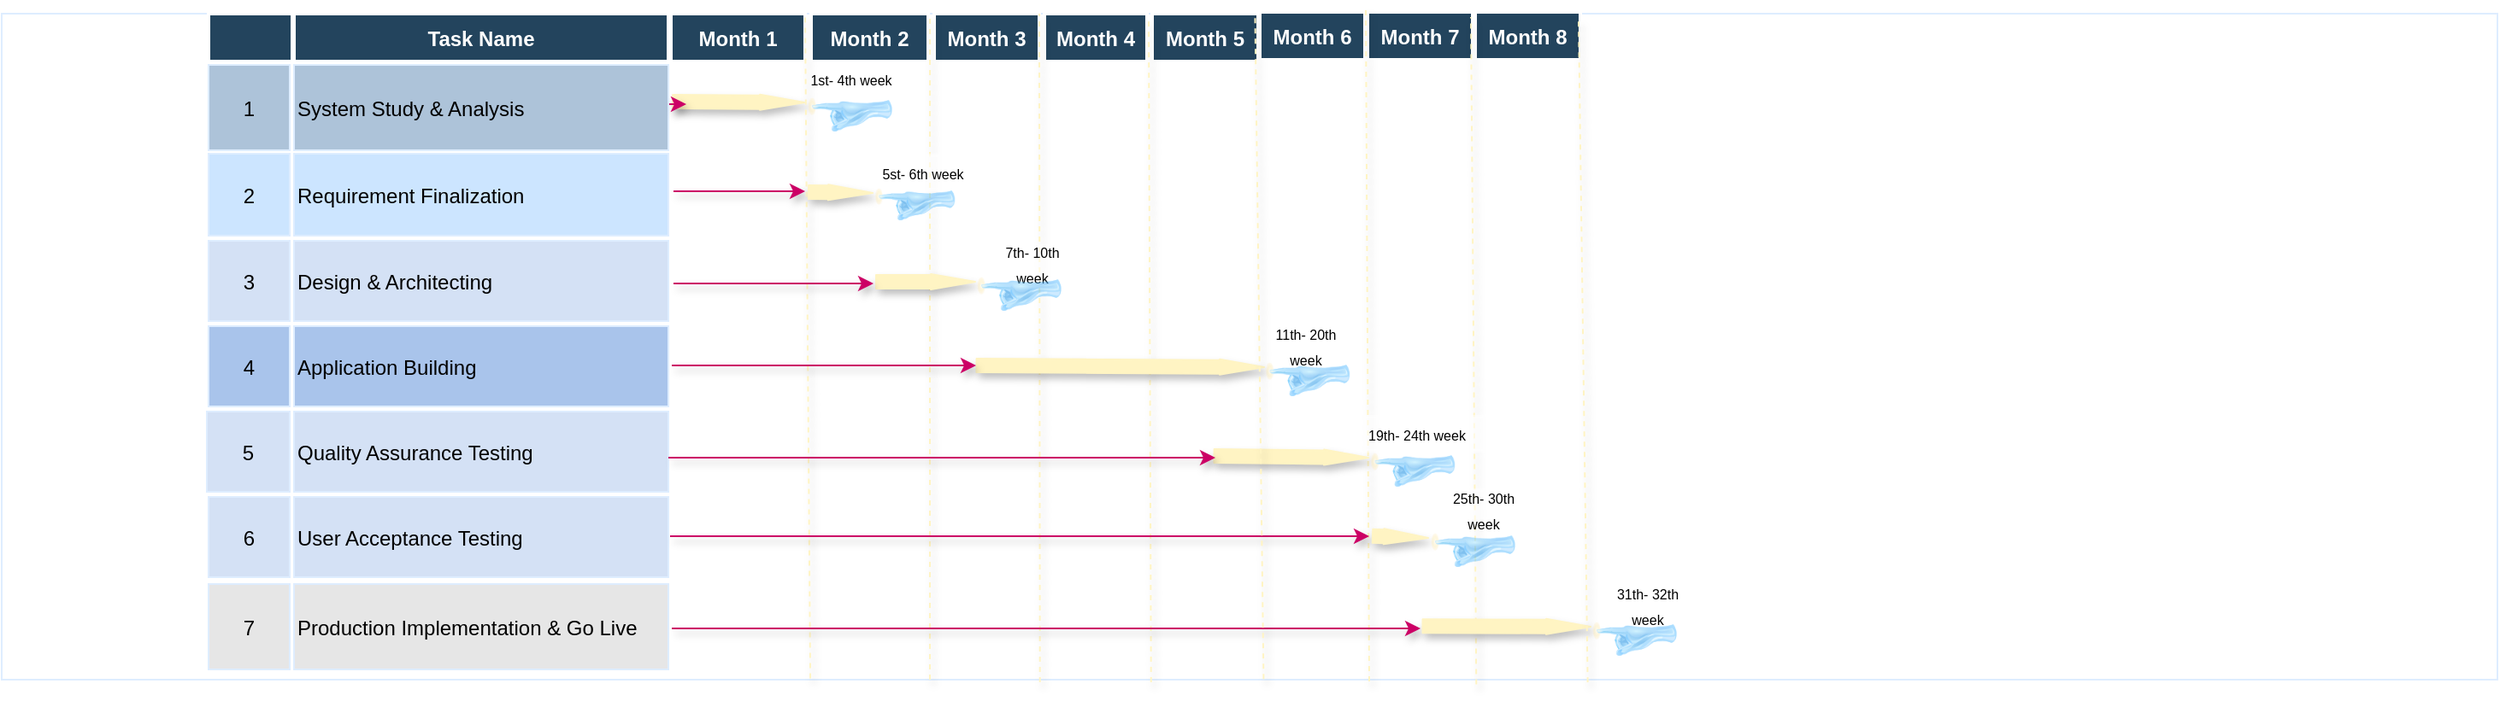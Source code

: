 <mxfile version="13.6.2" type="github">
  <diagram name="Page-1" id="8378b5f6-a2b2-b727-a746-972ab9d02e00">
    <mxGraphModel dx="4625" dy="493" grid="1" gridSize="10" guides="1" tooltips="1" connect="0" arrows="1" fold="1" page="1" pageScale="1.5" pageWidth="1169" pageHeight="827" background="#ffffff" math="0" shadow="0">
      <root>
        <mxCell id="0" />
        <mxCell id="1" parent="0" />
        <mxCell id="iz-O9aYa_GpuZ4qTTY7D-351" value="" style="align=left;strokeColor=#DEEDFF" parent="1" vertex="1">
          <mxGeometry x="-1930" y="30" width="1460" height="390" as="geometry" />
        </mxCell>
        <mxCell id="63" value="1" style="strokeColor=#DEEDFF;fillColor=#ADC3D9" parent="1" vertex="1">
          <mxGeometry x="-1809" y="60" width="47.5" height="50" as="geometry" />
        </mxCell>
        <mxCell id="64" value="System Study &amp; Analysis" style="align=left;strokeColor=#DEEDFF;fillColor=#ADC3D9" parent="1" vertex="1">
          <mxGeometry x="-1759" y="60" width="219" height="50" as="geometry" />
        </mxCell>
        <mxCell id="69" value="2" style="strokeColor=#DEEDFF;fillColor=#CCE5FF" parent="1" vertex="1">
          <mxGeometry x="-1809" y="112" width="47.5" height="48" as="geometry" />
        </mxCell>
        <mxCell id="iz-O9aYa_GpuZ4qTTY7D-308" value="" style="edgeStyle=orthogonalEdgeStyle;rounded=0;orthogonalLoop=1;jettySize=auto;html=1;shadow=1;strokeColor=#CC0066;fillColor=#FFF4C3;" parent="1" edge="1">
          <mxGeometry relative="1" as="geometry">
            <mxPoint x="-1537" y="134" as="sourcePoint" />
            <mxPoint x="-1460" y="134" as="targetPoint" />
          </mxGeometry>
        </mxCell>
        <mxCell id="70" value="Requirement Finalization" style="align=left;strokeColor=#DEEDFF;fillColor=#CCE5FF" parent="1" vertex="1">
          <mxGeometry x="-1759" y="112" width="219" height="48" as="geometry" />
        </mxCell>
        <mxCell id="74" value="3" style="strokeColor=#DEEDFF;fillColor=#D4E1F5;" parent="1" vertex="1">
          <mxGeometry x="-1809" y="163" width="47.5" height="47" as="geometry" />
        </mxCell>
        <mxCell id="75" value="Design &amp; Architecting" style="align=left;strokeColor=#DEEDFF;fillColor=#D4E1F5;" parent="1" vertex="1">
          <mxGeometry x="-1759" y="163" width="219" height="47" as="geometry" />
        </mxCell>
        <mxCell id="79" value="4" style="strokeColor=#DEEDFF;fillColor=#A9C4EB;" parent="1" vertex="1">
          <mxGeometry x="-1809" y="213" width="47.5" height="47" as="geometry" />
        </mxCell>
        <mxCell id="80" value="Application Building" style="align=left;strokeColor=#DEEDFF;fillColor=#A9C4EB;" parent="1" vertex="1">
          <mxGeometry x="-1759" y="213" width="219" height="47" as="geometry" />
        </mxCell>
        <mxCell id="84" value="5" style="strokeColor=#DEEDFF;fillColor=#D4E1F5;" parent="1" vertex="1">
          <mxGeometry x="-1810" y="263" width="48.5" height="47" as="geometry" />
        </mxCell>
        <mxCell id="85" value="Quality Assurance Testing " style="align=left;strokeColor=#DEEDFF;fillColor=#D4E1F5;" parent="1" vertex="1">
          <mxGeometry x="-1759" y="263" width="219" height="47" as="geometry" />
        </mxCell>
        <mxCell id="89" value="6" style="strokeColor=#DEEDFF;fillColor=#D4E1F5;" parent="1" vertex="1">
          <mxGeometry x="-1809" y="313" width="47.5" height="47" as="geometry" />
        </mxCell>
        <mxCell id="90" value="User Acceptance Testing" style="align=left;strokeColor=#DEEDFF;fillColor=#D4E1F5;" parent="1" vertex="1">
          <mxGeometry x="-1759" y="313" width="219" height="47" as="geometry" />
        </mxCell>
        <mxCell id="94" value="7" style="strokeColor=#DEEDFF;fillColor=#E6E6E6;" parent="1" vertex="1">
          <mxGeometry x="-1809" y="364" width="47.5" height="50" as="geometry" />
        </mxCell>
        <mxCell id="95" value="Production Implementation &amp; Go Live" style="align=left;strokeColor=#DEEDFF;fillColor=#E6E6E6;" parent="1" vertex="1">
          <mxGeometry x="-1759" y="364" width="219" height="50" as="geometry" />
        </mxCell>
        <mxCell id="4" value="Month 1" style="fillColor=#23445D;strokeColor=#FFFFFF;strokeWidth=2;fontColor=#FFFFFF;fontStyle=1" parent="1" vertex="1">
          <mxGeometry x="-1538.5" y="30" width="78.5" height="28" as="geometry" />
        </mxCell>
        <mxCell id="15" value="Month 2" style="fillColor=#23445D;strokeColor=#FFFFFF;strokeWidth=2;fontColor=#FFFFFF;fontStyle=1" parent="1" vertex="1">
          <mxGeometry x="-1456.5" y="30" width="68.5" height="28" as="geometry" />
        </mxCell>
        <mxCell id="23" value="Month 3" style="fillColor=#23445D;strokeColor=#FFFFFF;strokeWidth=2;fontColor=#FFFFFF;fontStyle=1" parent="1" vertex="1">
          <mxGeometry x="-1384.5" y="30" width="61.5" height="28" as="geometry" />
        </mxCell>
        <mxCell id="31" value="Month 4" style="fillColor=#23445D;strokeColor=#FFFFFF;strokeWidth=2;fontColor=#FFFFFF;fontStyle=1" parent="1" vertex="1">
          <mxGeometry x="-1320" y="30" width="60" height="28" as="geometry" />
        </mxCell>
        <mxCell id="39" value="Month 5" style="fillColor=#23445D;strokeColor=#FFFFFF;strokeWidth=2;fontColor=#FFFFFF;fontStyle=1" parent="1" vertex="1">
          <mxGeometry x="-1257" y="30" width="62" height="28" as="geometry" />
        </mxCell>
        <mxCell id="47" value="Month 6" style="fillColor=#23445D;strokeColor=#FFFFFF;strokeWidth=2;fontColor=#FFFFFF;fontStyle=1" parent="1" vertex="1">
          <mxGeometry x="-1194" y="29" width="61.5" height="28" as="geometry" />
        </mxCell>
        <mxCell id="55" value="Month 7" style="fillColor=#23445D;strokeColor=#FFFFFF;strokeWidth=2;fontColor=#FFFFFF;fontStyle=1" parent="1" vertex="1">
          <mxGeometry x="-1131" y="29" width="61.5" height="28" as="geometry" />
        </mxCell>
        <mxCell id="iz-O9aYa_GpuZ4qTTY7D-278" value="Month 8" style="fillColor=#23445D;strokeColor=#FFFFFF;strokeWidth=2;fontColor=#FFFFFF;fontStyle=1" parent="1" vertex="1">
          <mxGeometry x="-1068" y="29" width="61.5" height="28" as="geometry" />
        </mxCell>
        <mxCell id="iz-O9aYa_GpuZ4qTTY7D-280" value="Task Name" style="fillColor=#23445D;strokeColor=#FFFFFF;strokeWidth=2;fontColor=#FFFFFF;fontStyle=1" parent="1" vertex="1">
          <mxGeometry x="-1759" y="30" width="219" height="28" as="geometry" />
        </mxCell>
        <mxCell id="iz-O9aYa_GpuZ4qTTY7D-284" value="" style="fillColor=#23445D;strokeColor=#FFFFFF;strokeWidth=2;fontColor=#FFFFFF;fontStyle=1" parent="1" vertex="1">
          <mxGeometry x="-1809" y="30" width="49" height="28" as="geometry" />
        </mxCell>
        <mxCell id="iz-O9aYa_GpuZ4qTTY7D-286" value="" style="shape=flexArrow;endArrow=classic;html=1;endWidth=0;endSize=8.33;width=8;strokeColor=#FFF4C3;fillColor=#FFF4C3;shadow=1;" parent="1" edge="1">
          <mxGeometry width="50" height="50" relative="1" as="geometry">
            <mxPoint x="-1538" y="81.5" as="sourcePoint" />
            <mxPoint x="-1460" y="82" as="targetPoint" />
          </mxGeometry>
        </mxCell>
        <mxCell id="iz-O9aYa_GpuZ4qTTY7D-293" value="&lt;font style=&quot;font-size: 8px&quot;&gt;1st- 4th week&lt;/font&gt;" style="whiteSpace=wrap;html=1;strokeWidth=2;fillColor=#FFFFFF;opacity=50;strokeColor=#FFFFFF;" parent="1" vertex="1">
          <mxGeometry x="-1458.5" y="58" width="50" height="20" as="geometry" />
        </mxCell>
        <mxCell id="iz-O9aYa_GpuZ4qTTY7D-294" value="" style="endArrow=none;dashed=1;html=1;shadow=1;strokeColor=#FFF4C3;fillColor=#FFF4C3;exitX=0.324;exitY=0.998;exitDx=0;exitDy=0;exitPerimeter=0;" parent="1" edge="1" source="iz-O9aYa_GpuZ4qTTY7D-351">
          <mxGeometry width="50" height="50" relative="1" as="geometry">
            <mxPoint x="-1459.5" y="270" as="sourcePoint" />
            <mxPoint x="-1460" y="30" as="targetPoint" />
          </mxGeometry>
        </mxCell>
        <mxCell id="iz-O9aYa_GpuZ4qTTY7D-295" value="" style="endArrow=none;dashed=1;html=1;shadow=1;strokeColor=#FFF4C3;fillColor=#FFF4C3;" parent="1" edge="1">
          <mxGeometry width="50" height="50" relative="1" as="geometry">
            <mxPoint x="-1387" y="420" as="sourcePoint" />
            <mxPoint x="-1387" y="30" as="targetPoint" />
          </mxGeometry>
        </mxCell>
        <mxCell id="iz-O9aYa_GpuZ4qTTY7D-296" value="" style="endArrow=none;dashed=1;html=1;shadow=1;strokeColor=#FFF4C3;fillColor=#FFF4C3;exitX=0.416;exitY=1.004;exitDx=0;exitDy=0;exitPerimeter=0;" parent="1" edge="1">
          <mxGeometry width="50" height="50" relative="1" as="geometry">
            <mxPoint x="-1322.64" y="421.56" as="sourcePoint" />
            <mxPoint x="-1323" y="30" as="targetPoint" />
          </mxGeometry>
        </mxCell>
        <mxCell id="iz-O9aYa_GpuZ4qTTY7D-297" value="" style="endArrow=none;dashed=1;html=1;shadow=1;strokeColor=#FFF4C3;fillColor=#FFF4C3;" parent="1" edge="1">
          <mxGeometry width="50" height="50" relative="1" as="geometry">
            <mxPoint x="-1130" y="421" as="sourcePoint" />
            <mxPoint x="-1132" y="27" as="targetPoint" />
          </mxGeometry>
        </mxCell>
        <mxCell id="iz-O9aYa_GpuZ4qTTY7D-299" value="" style="endArrow=none;dashed=1;html=1;shadow=1;strokeColor=#FFF4C3;fillColor=#FFF4C3;exitX=0.584;exitY=1.007;exitDx=0;exitDy=0;exitPerimeter=0;" parent="1" edge="1">
          <mxGeometry width="50" height="50" relative="1" as="geometry">
            <mxPoint x="-1067.36" y="422.73" as="sourcePoint" />
            <mxPoint x="-1070.5" y="32" as="targetPoint" />
          </mxGeometry>
        </mxCell>
        <mxCell id="iz-O9aYa_GpuZ4qTTY7D-300" value="" style="endArrow=none;dashed=1;html=1;shadow=1;strokeColor=#FFF4C3;fillColor=#FFF4C3;exitX=0.453;exitY=1.004;exitDx=0;exitDy=0;exitPerimeter=0;" parent="1" edge="1">
          <mxGeometry width="50" height="50" relative="1" as="geometry">
            <mxPoint x="-1257.62" y="421.56" as="sourcePoint" />
            <mxPoint x="-1259" y="33" as="targetPoint" />
          </mxGeometry>
        </mxCell>
        <mxCell id="iz-O9aYa_GpuZ4qTTY7D-301" value="" style="shape=flexArrow;endArrow=classic;html=1;endWidth=0;endSize=8.33;width=8;strokeColor=#FFF4C3;fillColor=#FFF4C3;shadow=1;" parent="1" edge="1">
          <mxGeometry width="50" height="50" relative="1" as="geometry">
            <mxPoint x="-1458.5" y="134.5" as="sourcePoint" />
            <mxPoint x="-1420" y="135" as="targetPoint" />
          </mxGeometry>
        </mxCell>
        <mxCell id="iz-O9aYa_GpuZ4qTTY7D-302" value="&lt;font style=&quot;font-size: 8px&quot;&gt;5st- 6th week&lt;/font&gt;" style="whiteSpace=wrap;html=1;strokeWidth=2;fillColor=#FFFFFF;opacity=50;strokeColor=#FFFFFF;" parent="1" vertex="1">
          <mxGeometry x="-1416.5" y="113" width="50" height="20" as="geometry" />
        </mxCell>
        <mxCell id="iz-O9aYa_GpuZ4qTTY7D-303" value="" style="shape=flexArrow;endArrow=classic;html=1;endWidth=0;endSize=8.33;width=8;strokeColor=#FFF4C3;fillColor=#FFF4C3;shadow=1;" parent="1" edge="1">
          <mxGeometry width="50" height="50" relative="1" as="geometry">
            <mxPoint x="-1419" y="187" as="sourcePoint" />
            <mxPoint x="-1360" y="187" as="targetPoint" />
          </mxGeometry>
        </mxCell>
        <mxCell id="iz-O9aYa_GpuZ4qTTY7D-304" value="&lt;font style=&quot;font-size: 8px&quot;&gt;7th- 10th week&lt;/font&gt;" style="whiteSpace=wrap;html=1;strokeWidth=2;fillColor=#FFFFFF;opacity=50;strokeColor=#FFFFFF;" parent="1" vertex="1">
          <mxGeometry x="-1354" y="166" width="54" height="20" as="geometry" />
        </mxCell>
        <mxCell id="iz-O9aYa_GpuZ4qTTY7D-309" value="" style="edgeStyle=orthogonalEdgeStyle;rounded=0;orthogonalLoop=1;jettySize=auto;html=1;shadow=1;strokeColor=#CC0066;fillColor=#FFF4C3;" parent="1" edge="1">
          <mxGeometry relative="1" as="geometry">
            <mxPoint x="-1537" y="188" as="sourcePoint" />
            <mxPoint x="-1420" y="188" as="targetPoint" />
          </mxGeometry>
        </mxCell>
        <mxCell id="iz-O9aYa_GpuZ4qTTY7D-310" value="" style="shape=flexArrow;endArrow=classic;html=1;endWidth=0;endSize=8.33;width=8;strokeColor=#FFF4C3;fillColor=#FFF4C3;shadow=1;" parent="1" edge="1">
          <mxGeometry width="50" height="50" relative="1" as="geometry">
            <mxPoint x="-1360.25" y="236" as="sourcePoint" />
            <mxPoint x="-1191" y="237" as="targetPoint" />
          </mxGeometry>
        </mxCell>
        <mxCell id="iz-O9aYa_GpuZ4qTTY7D-311" value="&lt;font style=&quot;font-size: 8px&quot;&gt;11th- 20th week&lt;/font&gt;" style="whiteSpace=wrap;html=1;strokeWidth=2;fillColor=#FFFFFF;opacity=50;strokeColor=#FFFFFF;" parent="1" vertex="1">
          <mxGeometry x="-1194" y="214" width="54" height="20" as="geometry" />
        </mxCell>
        <mxCell id="iz-O9aYa_GpuZ4qTTY7D-312" value="" style="edgeStyle=orthogonalEdgeStyle;rounded=0;orthogonalLoop=1;jettySize=auto;html=1;shadow=1;strokeColor=#CC0066;fillColor=#FFF4C3;" parent="1" edge="1">
          <mxGeometry relative="1" as="geometry">
            <mxPoint x="-1538" y="236" as="sourcePoint" />
            <mxPoint x="-1360" y="236" as="targetPoint" />
          </mxGeometry>
        </mxCell>
        <mxCell id="iz-O9aYa_GpuZ4qTTY7D-313" value="" style="shape=flexArrow;endArrow=classic;html=1;endWidth=0;endSize=8.33;width=8;strokeColor=#FFF4C3;fillColor=#FFF4C3;shadow=1;" parent="1" edge="1">
          <mxGeometry width="50" height="50" relative="1" as="geometry">
            <mxPoint x="-1221.25" y="289" as="sourcePoint" />
            <mxPoint x="-1130" y="290" as="targetPoint" />
          </mxGeometry>
        </mxCell>
        <mxCell id="iz-O9aYa_GpuZ4qTTY7D-314" value="" style="edgeStyle=orthogonalEdgeStyle;rounded=0;orthogonalLoop=1;jettySize=auto;html=1;shadow=1;strokeColor=#CC0066;fillColor=#FFF4C3;" parent="1" edge="1">
          <mxGeometry relative="1" as="geometry">
            <mxPoint x="-1540" y="290" as="sourcePoint" />
            <mxPoint x="-1220" y="290" as="targetPoint" />
          </mxGeometry>
        </mxCell>
        <mxCell id="iz-O9aYa_GpuZ4qTTY7D-315" value="&lt;font style=&quot;font-size: 8px&quot;&gt;19th- 24th week&lt;/font&gt;" style="whiteSpace=wrap;html=1;strokeWidth=2;fillColor=#FFFFFF;opacity=50;strokeColor=#FFFFFF;" parent="1" vertex="1">
          <mxGeometry x="-1144" y="266" width="84" height="20" as="geometry" />
        </mxCell>
        <mxCell id="iz-O9aYa_GpuZ4qTTY7D-316" value="" style="edgeStyle=orthogonalEdgeStyle;rounded=0;orthogonalLoop=1;jettySize=auto;html=1;shadow=1;strokeColor=#CC0066;fillColor=#FFF4C3;" parent="1" edge="1">
          <mxGeometry relative="1" as="geometry">
            <mxPoint x="-1539" y="336" as="sourcePoint" />
            <mxPoint x="-1130" y="336" as="targetPoint" />
          </mxGeometry>
        </mxCell>
        <mxCell id="iz-O9aYa_GpuZ4qTTY7D-317" value="" style="shape=flexArrow;endArrow=classic;html=1;endWidth=0;endSize=8.33;width=8;strokeColor=#FFF4C3;fillColor=#FFF4C3;shadow=1;" parent="1" edge="1">
          <mxGeometry width="50" height="50" relative="1" as="geometry">
            <mxPoint x="-1128.5" y="335.91" as="sourcePoint" />
            <mxPoint x="-1095" y="337" as="targetPoint" />
          </mxGeometry>
        </mxCell>
        <mxCell id="iz-O9aYa_GpuZ4qTTY7D-318" value="&lt;font style=&quot;font-size: 8px&quot;&gt;25th- 30th week&lt;/font&gt;" style="whiteSpace=wrap;html=1;strokeWidth=2;fillColor=#FFFFFF;opacity=50;strokeColor=#FFFFFF;" parent="1" vertex="1">
          <mxGeometry x="-1091.75" y="309" width="58" height="21" as="geometry" />
        </mxCell>
        <mxCell id="iz-O9aYa_GpuZ4qTTY7D-319" value="" style="edgeStyle=orthogonalEdgeStyle;rounded=0;orthogonalLoop=1;jettySize=auto;html=1;shadow=1;strokeColor=#CC0066;fillColor=#FFF4C3;" parent="1" edge="1">
          <mxGeometry relative="1" as="geometry">
            <mxPoint x="-1538" y="390" as="sourcePoint" />
            <mxPoint x="-1100" y="390" as="targetPoint" />
          </mxGeometry>
        </mxCell>
        <mxCell id="iz-O9aYa_GpuZ4qTTY7D-320" value="" style="shape=flexArrow;endArrow=classic;html=1;endWidth=0;endSize=8.33;width=8;strokeColor=#FFF4C3;fillColor=#FFF4C3;shadow=1;" parent="1" edge="1">
          <mxGeometry width="50" height="50" relative="1" as="geometry">
            <mxPoint x="-1099.26" y="388.58" as="sourcePoint" />
            <mxPoint x="-1000" y="389" as="targetPoint" />
          </mxGeometry>
        </mxCell>
        <mxCell id="iz-O9aYa_GpuZ4qTTY7D-321" value="" style="endArrow=none;dashed=1;html=1;shadow=1;strokeColor=#FFF4C3;fillColor=#FFF4C3;exitX=0.63;exitY=1.004;exitDx=0;exitDy=0;exitPerimeter=0;" parent="1" edge="1">
          <mxGeometry width="50" height="50" relative="1" as="geometry">
            <mxPoint x="-1002.2" y="421.56" as="sourcePoint" />
            <mxPoint x="-1007.5" y="33" as="targetPoint" />
          </mxGeometry>
        </mxCell>
        <mxCell id="iz-O9aYa_GpuZ4qTTY7D-322" value="&lt;font style=&quot;font-size: 8px&quot;&gt;31th- 32th week&lt;/font&gt;" style="whiteSpace=wrap;html=1;strokeWidth=2;fillColor=#FFFFFF;opacity=50;strokeColor=#FFFFFF;" parent="1" vertex="1">
          <mxGeometry x="-994.5" y="365" width="54" height="22" as="geometry" />
        </mxCell>
        <mxCell id="iz-O9aYa_GpuZ4qTTY7D-326" value="" style="image;html=1;image=img/lib/clip_art/computers/Touch_128x128.png;strokeColor=#00FF00;strokeWidth=2;fillColor=#FFB570;opacity=50;rotation=0;direction=east;" parent="1" vertex="1">
          <mxGeometry x="-1410" y="184" width="150.51" height="20" as="geometry" />
        </mxCell>
        <mxCell id="iz-O9aYa_GpuZ4qTTY7D-329" value="" style="endArrow=none;dashed=1;html=1;shadow=1;strokeColor=#FFF4C3;fillColor=#FFF4C3;entryX=1.004;entryY=0.071;entryDx=0;entryDy=0;entryPerimeter=0;exitX=0.507;exitY=0.999;exitDx=0;exitDy=0;exitPerimeter=0;" parent="1" edge="1">
          <mxGeometry width="50" height="50" relative="1" as="geometry">
            <mxPoint x="-1191.78" y="419.61" as="sourcePoint" />
            <mxPoint x="-1196.752" y="31.988" as="targetPoint" />
          </mxGeometry>
        </mxCell>
        <mxCell id="iz-O9aYa_GpuZ4qTTY7D-333" value="" style="image;html=1;image=img/lib/clip_art/computers/Touch_128x128.png;strokeColor=#00FF00;strokeWidth=2;fillColor=#FFB570;opacity=50;rotation=0;direction=east;" parent="1" vertex="1">
          <mxGeometry x="-1241.26" y="234" width="150.51" height="20" as="geometry" />
        </mxCell>
        <mxCell id="iz-O9aYa_GpuZ4qTTY7D-334" value="" style="image;html=1;image=img/lib/clip_art/computers/Touch_128x128.png;strokeColor=#00FF00;strokeWidth=2;fillColor=#FFB570;opacity=50;rotation=0;direction=east;" parent="1" vertex="1">
          <mxGeometry x="-1144.01" y="334" width="149.51" height="20" as="geometry" />
        </mxCell>
        <mxCell id="iz-O9aYa_GpuZ4qTTY7D-335" value="" style="image;html=1;image=img/lib/clip_art/computers/Touch_128x128.png;strokeColor=#00FF00;strokeWidth=2;fillColor=#FFB570;opacity=50;rotation=0;direction=east;" parent="1" vertex="1">
          <mxGeometry x="-1050" y="386" width="150.51" height="20" as="geometry" />
        </mxCell>
        <mxCell id="iz-O9aYa_GpuZ4qTTY7D-336" value="" style="image;html=1;image=img/lib/clip_art/computers/Touch_128x128.png;strokeColor=#00FF00;strokeWidth=2;fillColor=#FFB570;opacity=50;rotation=0;direction=east;" parent="1" vertex="1">
          <mxGeometry x="-1471" y="132" width="150.51" height="19" as="geometry" />
        </mxCell>
        <mxCell id="iz-O9aYa_GpuZ4qTTY7D-337" value="" style="image;html=1;image=img/lib/clip_art/computers/Touch_128x128.png;strokeColor=#00FF00;strokeWidth=2;fillColor=#FFB570;opacity=50;rotation=0;direction=east;" parent="1" vertex="1">
          <mxGeometry x="-1509" y="79" width="150.51" height="20" as="geometry" />
        </mxCell>
        <mxCell id="iz-O9aYa_GpuZ4qTTY7D-338" value="" style="image;html=1;image=img/lib/clip_art/computers/Touch_128x128.png;strokeColor=#00FF00;strokeWidth=2;fillColor=#FFB570;opacity=50;rotation=0;direction=east;" parent="1" vertex="1">
          <mxGeometry x="-1194.75" y="287" width="180.51" height="20" as="geometry" />
        </mxCell>
        <mxCell id="cnB5Z5DSOOzcix_INMOb-95" value="" style="edgeStyle=orthogonalEdgeStyle;rounded=0;orthogonalLoop=1;jettySize=auto;html=1;shadow=1;strokeColor=#CC0066;fillColor=#FFF4C3;" edge="1" parent="1">
          <mxGeometry relative="1" as="geometry">
            <mxPoint x="-1539.5" y="83" as="sourcePoint" />
            <mxPoint x="-1529.5" y="83" as="targetPoint" />
          </mxGeometry>
        </mxCell>
      </root>
    </mxGraphModel>
  </diagram>
</mxfile>
